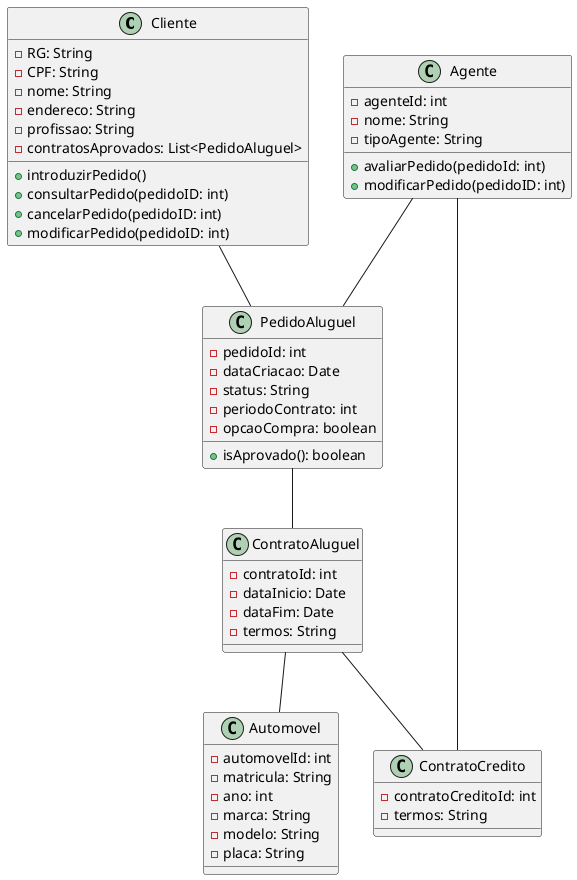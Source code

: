 @startuml
class Cliente {
    - RG: String
    - CPF: String
    - nome: String
    - endereco: String
    - profissao: String
    - contratosAprovados: List<PedidoAluguel>
    + introduzirPedido()
    + consultarPedido(pedidoID: int)
    + cancelarPedido(pedidoID: int)
    + modificarPedido(pedidoID: int)
}

class Agente {
    - agenteId: int
    - nome: String
    - tipoAgente: String
    + avaliarPedido(pedidoId: int)
    + modificarPedido(pedidoID: int)
}

class PedidoAluguel {
    - pedidoId: int
    - dataCriacao: Date
    - status: String
    - periodoContrato: int
    - opcaoCompra: boolean
    + isAprovado(): boolean
}

class Automovel {
    - automovelId: int
    - matricula: String
    - ano: int
    - marca: String
    - modelo: String
    - placa: String
}

class ContratoAluguel {
    - contratoId: int
    - dataInicio: Date
    - dataFim: Date
    - termos: String
}

class ContratoCredito {
    - contratoCreditoId: int
    - termos: String
}

Cliente -- PedidoAluguel
Agente -- PedidoAluguel
ContratoAluguel -- Automovel
PedidoAluguel -- ContratoAluguel
ContratoAluguel -- ContratoCredito
Agente -- ContratoCredito
@enduml
